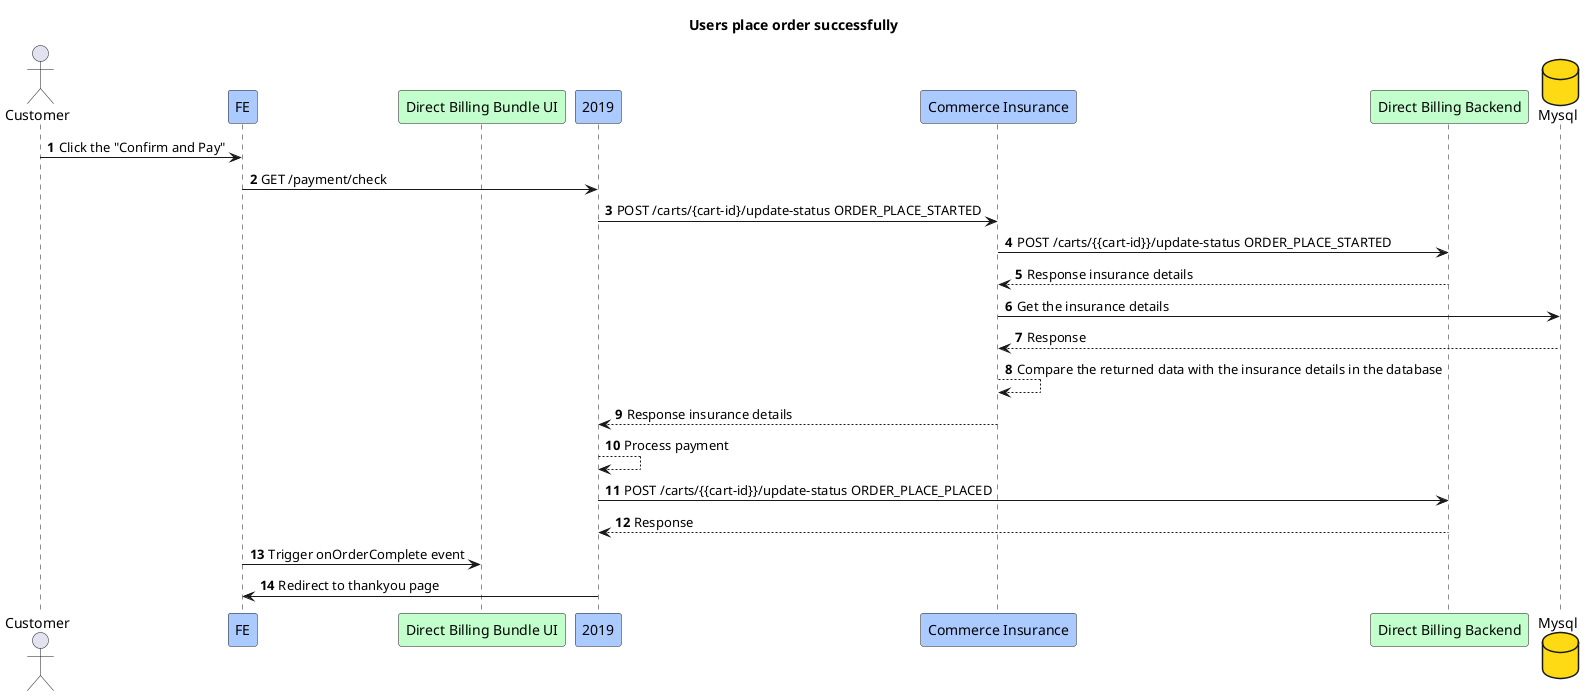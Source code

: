 @startuml
title Users place order successfully
actor Customer
participant FE #abcaff
participant "Direct Billing Bundle UI" #c3ffcd
participant "2019" #abcaff
participant "Commerce Insurance" #abcaff
participant "Direct Billing Backend" #c3ffcd
database "Mysql" #fdda14

autonumber
Customer -> FE:Click the "Confirm and Pay"
FE -> 2019:GET /payment/check
2019 -> "Commerce Insurance":POST /carts/{cart-id}/update-status ORDER_PLACE_STARTED
"Commerce Insurance" -> "Direct Billing Backend":POST /carts/{{cart-id}}/update-status ORDER_PLACE_STARTED
"Direct Billing Backend" --> "Commerce Insurance":Response insurance details
"Commerce Insurance" -> "Mysql":Get the insurance details
"Mysql" --> "Commerce Insurance":Response
"Commerce Insurance" --> "Commerce Insurance" :Compare the returned data with the insurance details in the database
"Commerce Insurance"  --> 2019:Response insurance details

2019 --> 2019:Process payment
2019 -> "Direct Billing Backend":POST /carts/{{cart-id}}/update-status ORDER_PLACE_PLACED
"Direct Billing Backend" --> 2019:Response
FE -> "Direct Billing Bundle UI":Trigger onOrderComplete event
2019 -> FE:Redirect to thankyou page

@enduml

